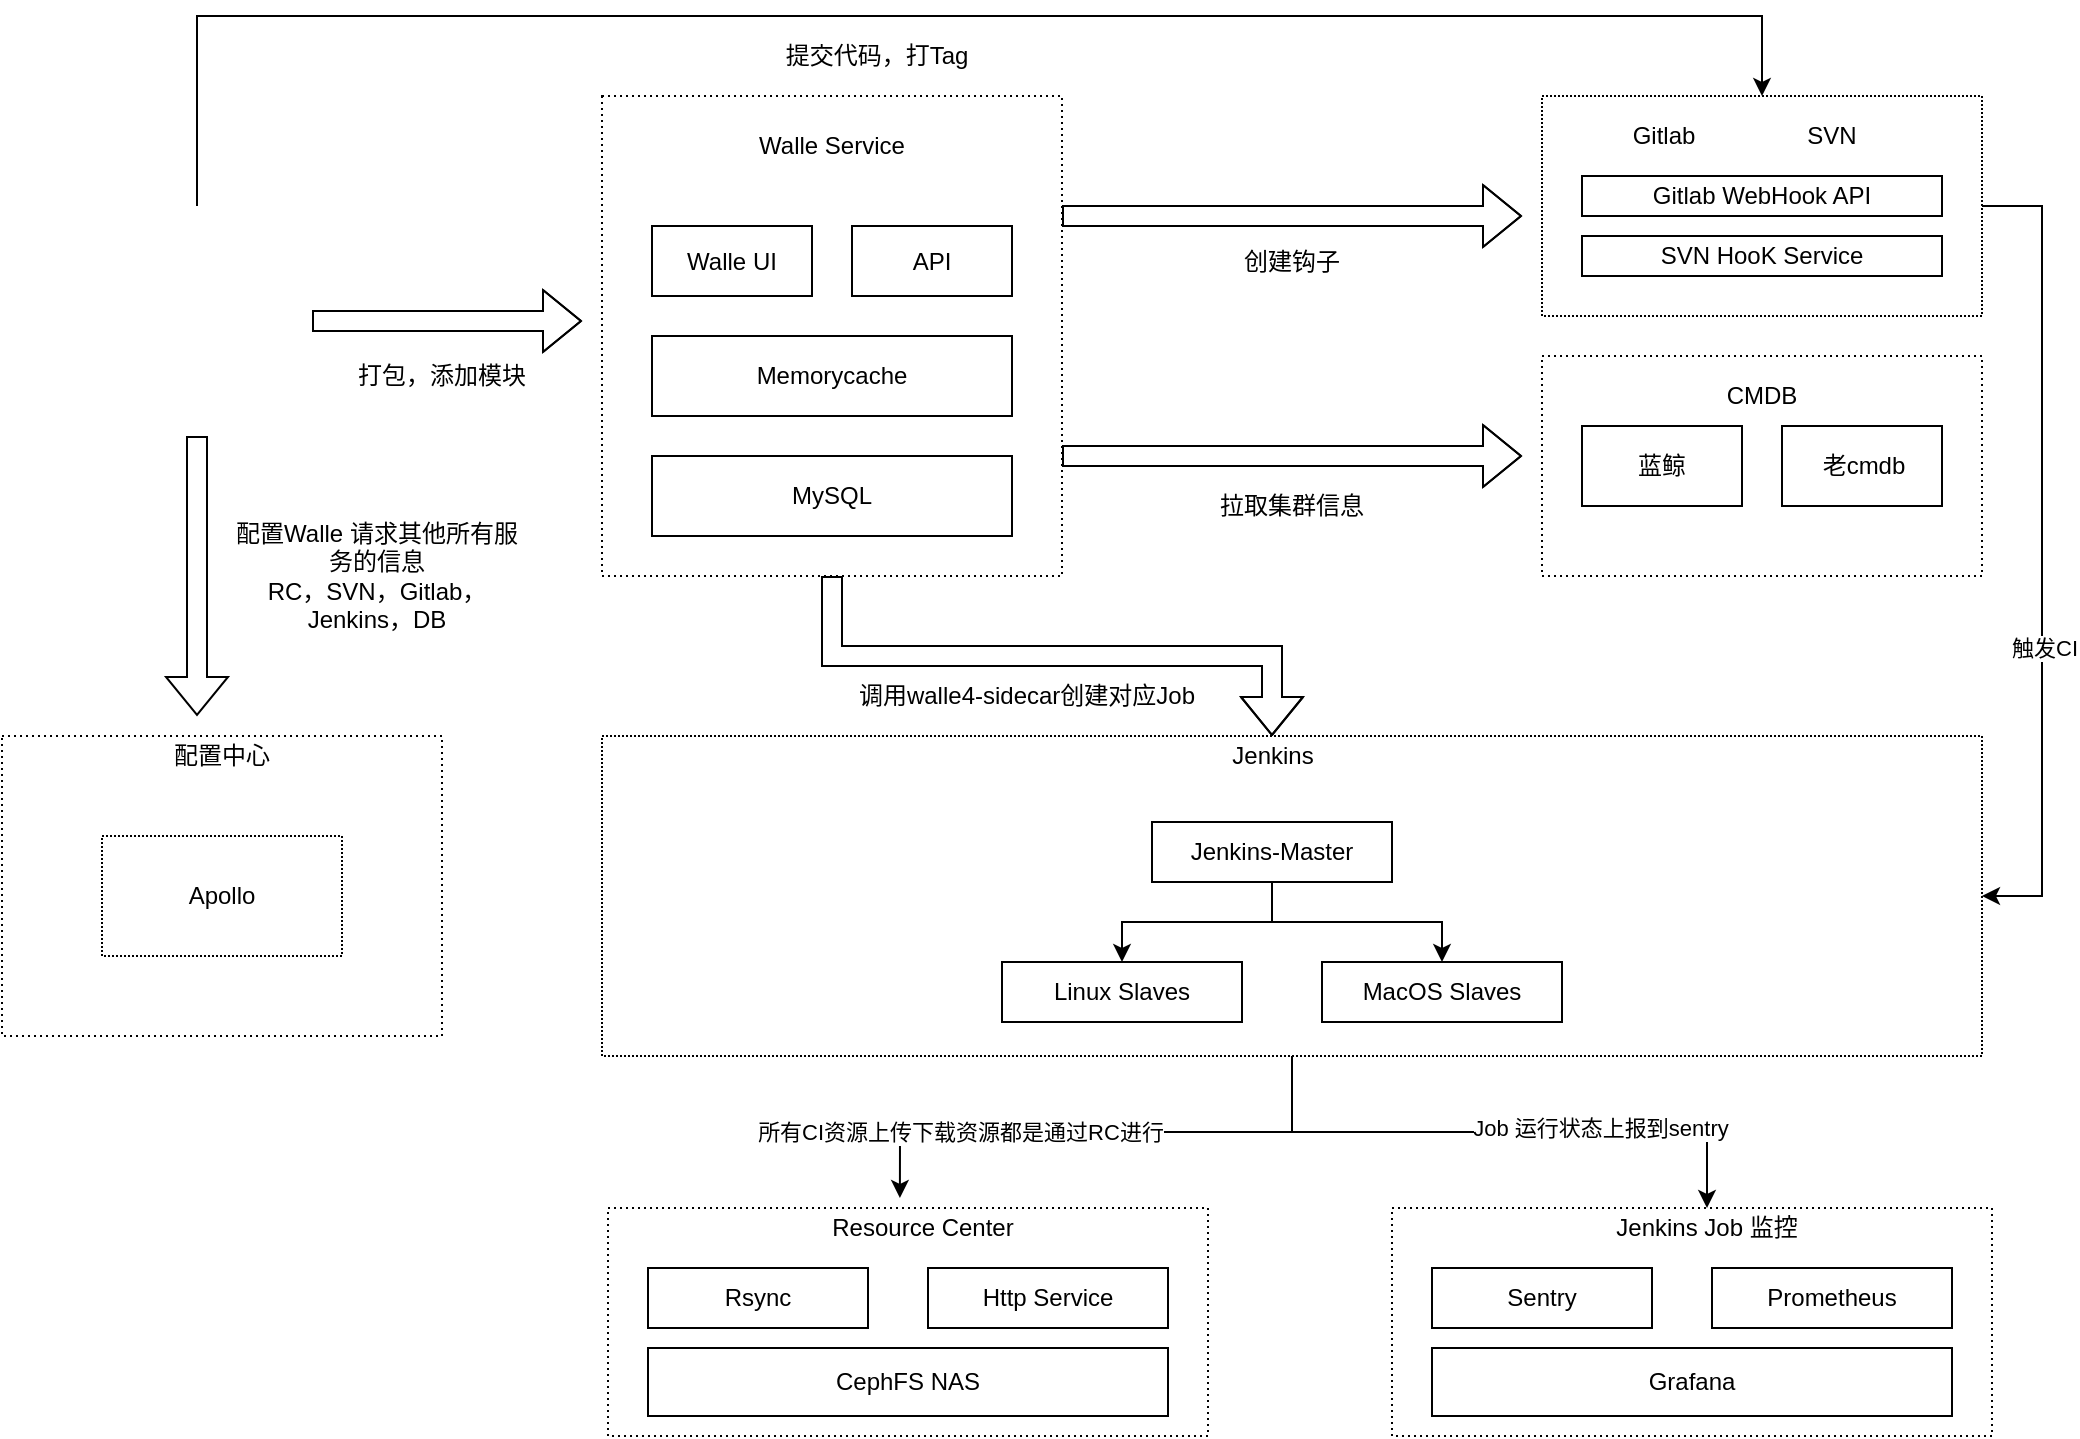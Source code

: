 <mxfile version="15.0.5" type="github">
  <diagram id="AXgErbdqmW1uvMMUfdcA" name="Page-1">
    <mxGraphModel dx="2465" dy="742" grid="1" gridSize="10" guides="1" tooltips="1" connect="1" arrows="1" fold="1" page="1" pageScale="1" pageWidth="827" pageHeight="1169" math="0" shadow="0">
      <root>
        <mxCell id="0" />
        <mxCell id="1" parent="0" />
        <mxCell id="Sv1BnkRDJ85HCmsinTIL-1" value="" style="rounded=0;whiteSpace=wrap;html=1;dashed=1;dashPattern=1 2;" vertex="1" parent="1">
          <mxGeometry x="130" y="220" width="220" height="110" as="geometry" />
        </mxCell>
        <mxCell id="Sv1BnkRDJ85HCmsinTIL-2" value="" style="rounded=0;whiteSpace=wrap;html=1;" vertex="1" parent="1">
          <mxGeometry x="150" y="255" width="80" height="40" as="geometry" />
        </mxCell>
        <mxCell id="Sv1BnkRDJ85HCmsinTIL-3" value="" style="rounded=0;whiteSpace=wrap;html=1;" vertex="1" parent="1">
          <mxGeometry x="250" y="255" width="80" height="40" as="geometry" />
        </mxCell>
        <mxCell id="Sv1BnkRDJ85HCmsinTIL-4" value="CMDB" style="text;html=1;strokeColor=none;fillColor=none;align=center;verticalAlign=middle;whiteSpace=wrap;rounded=0;" vertex="1" parent="1">
          <mxGeometry x="205" y="230" width="70" height="20" as="geometry" />
        </mxCell>
        <mxCell id="Sv1BnkRDJ85HCmsinTIL-5" value="蓝鲸" style="text;html=1;strokeColor=none;fillColor=none;align=center;verticalAlign=middle;whiteSpace=wrap;rounded=0;" vertex="1" parent="1">
          <mxGeometry x="170" y="265" width="40" height="20" as="geometry" />
        </mxCell>
        <mxCell id="Sv1BnkRDJ85HCmsinTIL-6" value="老cmdb" style="text;html=1;strokeColor=none;fillColor=none;align=center;verticalAlign=middle;whiteSpace=wrap;rounded=0;" vertex="1" parent="1">
          <mxGeometry x="266" y="265" width="50" height="20" as="geometry" />
        </mxCell>
        <mxCell id="Sv1BnkRDJ85HCmsinTIL-100" style="edgeStyle=orthogonalEdgeStyle;shape=flexArrow;rounded=0;orthogonalLoop=1;jettySize=auto;html=1;exitX=0.5;exitY=1;exitDx=0;exitDy=0;entryX=0.5;entryY=0;entryDx=0;entryDy=0;" edge="1" parent="1" source="Sv1BnkRDJ85HCmsinTIL-8" target="Sv1BnkRDJ85HCmsinTIL-25">
          <mxGeometry relative="1" as="geometry" />
        </mxCell>
        <mxCell id="Sv1BnkRDJ85HCmsinTIL-106" style="edgeStyle=orthogonalEdgeStyle;shape=flexArrow;rounded=0;orthogonalLoop=1;jettySize=auto;html=1;exitX=1;exitY=0.25;exitDx=0;exitDy=0;" edge="1" parent="1" source="Sv1BnkRDJ85HCmsinTIL-8">
          <mxGeometry relative="1" as="geometry">
            <mxPoint x="120" y="150" as="targetPoint" />
          </mxGeometry>
        </mxCell>
        <mxCell id="Sv1BnkRDJ85HCmsinTIL-107" style="edgeStyle=orthogonalEdgeStyle;shape=flexArrow;rounded=0;orthogonalLoop=1;jettySize=auto;html=1;exitX=1;exitY=0.75;exitDx=0;exitDy=0;" edge="1" parent="1" source="Sv1BnkRDJ85HCmsinTIL-8">
          <mxGeometry relative="1" as="geometry">
            <mxPoint x="120" y="270" as="targetPoint" />
          </mxGeometry>
        </mxCell>
        <mxCell id="Sv1BnkRDJ85HCmsinTIL-8" value="" style="rounded=0;whiteSpace=wrap;html=1;dashed=1;dashPattern=1 2;" vertex="1" parent="1">
          <mxGeometry x="-340" y="90" width="230" height="240" as="geometry" />
        </mxCell>
        <mxCell id="Sv1BnkRDJ85HCmsinTIL-11" value="Walle Service" style="text;html=1;strokeColor=none;fillColor=none;align=center;verticalAlign=middle;whiteSpace=wrap;rounded=0;" vertex="1" parent="1">
          <mxGeometry x="-280" y="100" width="110" height="30" as="geometry" />
        </mxCell>
        <mxCell id="Sv1BnkRDJ85HCmsinTIL-16" value="Walle UI" style="rounded=0;whiteSpace=wrap;html=1;" vertex="1" parent="1">
          <mxGeometry x="-315" y="155" width="80" height="35" as="geometry" />
        </mxCell>
        <mxCell id="Sv1BnkRDJ85HCmsinTIL-17" value="MySQL" style="rounded=0;whiteSpace=wrap;html=1;" vertex="1" parent="1">
          <mxGeometry x="-315" y="270" width="180" height="40" as="geometry" />
        </mxCell>
        <mxCell id="Sv1BnkRDJ85HCmsinTIL-18" value="Memorycache" style="rounded=0;whiteSpace=wrap;html=1;" vertex="1" parent="1">
          <mxGeometry x="-315" y="210" width="180" height="40" as="geometry" />
        </mxCell>
        <mxCell id="Sv1BnkRDJ85HCmsinTIL-120" style="edgeStyle=orthogonalEdgeStyle;rounded=0;orthogonalLoop=1;jettySize=auto;html=1;exitX=1;exitY=0.5;exitDx=0;exitDy=0;entryX=1;entryY=0.5;entryDx=0;entryDy=0;" edge="1" parent="1" source="Sv1BnkRDJ85HCmsinTIL-20" target="Sv1BnkRDJ85HCmsinTIL-24">
          <mxGeometry relative="1" as="geometry">
            <Array as="points">
              <mxPoint x="380" y="145" />
              <mxPoint x="380" y="490" />
            </Array>
          </mxGeometry>
        </mxCell>
        <mxCell id="Sv1BnkRDJ85HCmsinTIL-121" value="触发CI" style="edgeLabel;html=1;align=center;verticalAlign=middle;resizable=0;points=[];" vertex="1" connectable="0" parent="Sv1BnkRDJ85HCmsinTIL-120">
          <mxGeometry x="0.239" y="1" relative="1" as="geometry">
            <mxPoint as="offset" />
          </mxGeometry>
        </mxCell>
        <mxCell id="Sv1BnkRDJ85HCmsinTIL-20" value="" style="rounded=0;whiteSpace=wrap;html=1;dashed=1;dashPattern=1 1;" vertex="1" parent="1">
          <mxGeometry x="130" y="90" width="220" height="110" as="geometry" />
        </mxCell>
        <mxCell id="Sv1BnkRDJ85HCmsinTIL-22" value="Gitlab" style="text;html=1;strokeColor=none;fillColor=none;align=center;verticalAlign=middle;whiteSpace=wrap;rounded=0;" vertex="1" parent="1">
          <mxGeometry x="171" y="100" width="40" height="20" as="geometry" />
        </mxCell>
        <mxCell id="Sv1BnkRDJ85HCmsinTIL-122" style="edgeStyle=orthogonalEdgeStyle;rounded=0;orthogonalLoop=1;jettySize=auto;html=1;exitX=0.5;exitY=1;exitDx=0;exitDy=0;entryX=0.39;entryY=-0.15;entryDx=0;entryDy=0;entryPerimeter=0;" edge="1" parent="1">
          <mxGeometry relative="1" as="geometry">
            <mxPoint x="5" y="568" as="sourcePoint" />
            <mxPoint x="-191.05" y="641" as="targetPoint" />
            <Array as="points">
              <mxPoint x="5" y="608" />
              <mxPoint x="-191" y="608" />
            </Array>
          </mxGeometry>
        </mxCell>
        <mxCell id="Sv1BnkRDJ85HCmsinTIL-126" value="所有CI资源上传下载资源都是通过RC进行" style="edgeLabel;html=1;align=center;verticalAlign=middle;resizable=0;points=[];" vertex="1" connectable="0" parent="Sv1BnkRDJ85HCmsinTIL-122">
          <mxGeometry x="0.532" relative="1" as="geometry">
            <mxPoint as="offset" />
          </mxGeometry>
        </mxCell>
        <mxCell id="Sv1BnkRDJ85HCmsinTIL-123" style="edgeStyle=orthogonalEdgeStyle;rounded=0;orthogonalLoop=1;jettySize=auto;html=1;exitX=0.5;exitY=1;exitDx=0;exitDy=0;entryX=0.5;entryY=0;entryDx=0;entryDy=0;" edge="1" parent="1" source="Sv1BnkRDJ85HCmsinTIL-24" target="Sv1BnkRDJ85HCmsinTIL-132">
          <mxGeometry relative="1" as="geometry">
            <mxPoint x="245" y="650" as="targetPoint" />
          </mxGeometry>
        </mxCell>
        <mxCell id="Sv1BnkRDJ85HCmsinTIL-125" value="Job 运行状态上报到sentry" style="edgeLabel;html=1;align=center;verticalAlign=middle;resizable=0;points=[];" vertex="1" connectable="0" parent="Sv1BnkRDJ85HCmsinTIL-123">
          <mxGeometry x="0.356" y="2" relative="1" as="geometry">
            <mxPoint as="offset" />
          </mxGeometry>
        </mxCell>
        <mxCell id="Sv1BnkRDJ85HCmsinTIL-24" value="" style="rounded=0;whiteSpace=wrap;html=1;dashed=1;dashPattern=1 1;" vertex="1" parent="1">
          <mxGeometry x="-340" y="410" width="690" height="160" as="geometry" />
        </mxCell>
        <mxCell id="Sv1BnkRDJ85HCmsinTIL-25" value="Jenkins" style="text;html=1;strokeColor=none;fillColor=none;align=center;verticalAlign=middle;whiteSpace=wrap;rounded=0;" vertex="1" parent="1">
          <mxGeometry x="-32.5" y="410" width="55" height="20" as="geometry" />
        </mxCell>
        <mxCell id="Sv1BnkRDJ85HCmsinTIL-35" style="edgeStyle=orthogonalEdgeStyle;rounded=0;orthogonalLoop=1;jettySize=auto;html=1;exitX=0.5;exitY=1;exitDx=0;exitDy=0;entryX=0.5;entryY=0;entryDx=0;entryDy=0;" edge="1" parent="1" source="Sv1BnkRDJ85HCmsinTIL-28" target="Sv1BnkRDJ85HCmsinTIL-30">
          <mxGeometry relative="1" as="geometry">
            <mxPoint x="12.52" y="523" as="targetPoint" />
            <Array as="points">
              <mxPoint x="-5" y="503" />
              <mxPoint x="-80" y="503" />
            </Array>
          </mxGeometry>
        </mxCell>
        <mxCell id="Sv1BnkRDJ85HCmsinTIL-37" style="edgeStyle=orthogonalEdgeStyle;rounded=0;orthogonalLoop=1;jettySize=auto;html=1;exitX=0.5;exitY=1;exitDx=0;exitDy=0;entryX=0.5;entryY=0;entryDx=0;entryDy=0;" edge="1" parent="1" source="Sv1BnkRDJ85HCmsinTIL-28" target="Sv1BnkRDJ85HCmsinTIL-31">
          <mxGeometry relative="1" as="geometry" />
        </mxCell>
        <mxCell id="Sv1BnkRDJ85HCmsinTIL-28" value="Jenkins-Master" style="rounded=0;whiteSpace=wrap;html=1;" vertex="1" parent="1">
          <mxGeometry x="-65" y="453" width="120" height="30" as="geometry" />
        </mxCell>
        <mxCell id="Sv1BnkRDJ85HCmsinTIL-30" value="Linux Slaves" style="rounded=0;whiteSpace=wrap;html=1;" vertex="1" parent="1">
          <mxGeometry x="-140" y="523" width="120" height="30" as="geometry" />
        </mxCell>
        <mxCell id="Sv1BnkRDJ85HCmsinTIL-31" value="MacOS Slaves" style="rounded=0;whiteSpace=wrap;html=1;" vertex="1" parent="1">
          <mxGeometry x="20" y="523" width="120" height="30" as="geometry" />
        </mxCell>
        <mxCell id="Sv1BnkRDJ85HCmsinTIL-50" value="SVN" style="text;html=1;strokeColor=none;fillColor=none;align=center;verticalAlign=middle;whiteSpace=wrap;rounded=0;" vertex="1" parent="1">
          <mxGeometry x="255" y="100" width="40" height="20" as="geometry" />
        </mxCell>
        <mxCell id="Sv1BnkRDJ85HCmsinTIL-51" value="SVN HooK Service" style="rounded=0;whiteSpace=wrap;html=1;" vertex="1" parent="1">
          <mxGeometry x="150" y="160" width="180" height="20" as="geometry" />
        </mxCell>
        <mxCell id="Sv1BnkRDJ85HCmsinTIL-52" value="Gitlab WebHook API" style="rounded=0;whiteSpace=wrap;html=1;" vertex="1" parent="1">
          <mxGeometry x="150" y="130" width="180" height="20" as="geometry" />
        </mxCell>
        <mxCell id="Sv1BnkRDJ85HCmsinTIL-53" value="" style="rounded=0;whiteSpace=wrap;html=1;dashed=1;dashPattern=1 2;" vertex="1" parent="1">
          <mxGeometry x="-640" y="410" width="220" height="150" as="geometry" />
        </mxCell>
        <mxCell id="Sv1BnkRDJ85HCmsinTIL-56" value="配置中心" style="text;html=1;strokeColor=none;fillColor=none;align=center;verticalAlign=middle;whiteSpace=wrap;rounded=0;" vertex="1" parent="1">
          <mxGeometry x="-565" y="410" width="70" height="20" as="geometry" />
        </mxCell>
        <mxCell id="Sv1BnkRDJ85HCmsinTIL-59" value="" style="rounded=0;whiteSpace=wrap;html=1;dashed=1;dashPattern=1 2;" vertex="1" parent="1">
          <mxGeometry x="-337" y="646" width="300" height="114" as="geometry" />
        </mxCell>
        <mxCell id="Sv1BnkRDJ85HCmsinTIL-60" value="Resource Center" style="text;html=1;strokeColor=none;fillColor=none;align=center;verticalAlign=middle;whiteSpace=wrap;rounded=0;" vertex="1" parent="1">
          <mxGeometry x="-232" y="646" width="105" height="20" as="geometry" />
        </mxCell>
        <mxCell id="Sv1BnkRDJ85HCmsinTIL-62" value="CephFS NAS" style="rounded=0;whiteSpace=wrap;html=1;" vertex="1" parent="1">
          <mxGeometry x="-317" y="716" width="260" height="34" as="geometry" />
        </mxCell>
        <mxCell id="Sv1BnkRDJ85HCmsinTIL-71" value="Rsync" style="rounded=0;whiteSpace=wrap;html=1;" vertex="1" parent="1">
          <mxGeometry x="-317" y="676" width="110" height="30" as="geometry" />
        </mxCell>
        <mxCell id="Sv1BnkRDJ85HCmsinTIL-72" value="Http Service" style="rounded=0;whiteSpace=wrap;html=1;" vertex="1" parent="1">
          <mxGeometry x="-177" y="676" width="120" height="30" as="geometry" />
        </mxCell>
        <mxCell id="Sv1BnkRDJ85HCmsinTIL-81" value="Apollo" style="rounded=0;whiteSpace=wrap;html=1;dashed=1;dashPattern=1 1;" vertex="1" parent="1">
          <mxGeometry x="-590" y="460" width="120" height="60" as="geometry" />
        </mxCell>
        <mxCell id="Sv1BnkRDJ85HCmsinTIL-84" value="API" style="rounded=0;whiteSpace=wrap;html=1;" vertex="1" parent="1">
          <mxGeometry x="-215" y="155" width="80" height="35" as="geometry" />
        </mxCell>
        <mxCell id="Sv1BnkRDJ85HCmsinTIL-96" style="edgeStyle=orthogonalEdgeStyle;shape=flexArrow;curved=1;rounded=0;orthogonalLoop=1;jettySize=auto;html=1;" edge="1" parent="1" source="Sv1BnkRDJ85HCmsinTIL-93">
          <mxGeometry relative="1" as="geometry">
            <mxPoint x="-350" y="202.5" as="targetPoint" />
            <Array as="points">
              <mxPoint x="-430" y="203" />
              <mxPoint x="-430" y="203" />
            </Array>
          </mxGeometry>
        </mxCell>
        <mxCell id="Sv1BnkRDJ85HCmsinTIL-119" style="edgeStyle=orthogonalEdgeStyle;rounded=0;orthogonalLoop=1;jettySize=auto;html=1;exitX=0.5;exitY=0;exitDx=0;exitDy=0;entryX=0.5;entryY=0;entryDx=0;entryDy=0;" edge="1" parent="1" source="Sv1BnkRDJ85HCmsinTIL-93" target="Sv1BnkRDJ85HCmsinTIL-20">
          <mxGeometry relative="1" as="geometry">
            <Array as="points">
              <mxPoint x="-542" y="50" />
              <mxPoint x="240" y="50" />
            </Array>
          </mxGeometry>
        </mxCell>
        <mxCell id="Sv1BnkRDJ85HCmsinTIL-136" style="edgeStyle=none;shape=flexArrow;rounded=0;orthogonalLoop=1;jettySize=auto;html=1;" edge="1" parent="1" source="Sv1BnkRDJ85HCmsinTIL-93">
          <mxGeometry relative="1" as="geometry">
            <mxPoint x="-542.5" y="400" as="targetPoint" />
          </mxGeometry>
        </mxCell>
        <mxCell id="Sv1BnkRDJ85HCmsinTIL-93" value="" style="shape=image;html=1;verticalAlign=top;verticalLabelPosition=bottom;labelBackgroundColor=#ffffff;imageAspect=0;aspect=fixed;image=https://cdn4.iconfinder.com/data/icons/mayssam/512/user-128.png;dashed=1;dashPattern=1 1;" vertex="1" parent="1">
          <mxGeometry x="-600" y="145" width="115" height="115" as="geometry" />
        </mxCell>
        <mxCell id="Sv1BnkRDJ85HCmsinTIL-98" value="打包，添加模块" style="text;html=1;strokeColor=none;fillColor=none;align=center;verticalAlign=middle;whiteSpace=wrap;rounded=0;dashed=1;dashPattern=1 1;" vertex="1" parent="1">
          <mxGeometry x="-470" y="220" width="100" height="20" as="geometry" />
        </mxCell>
        <mxCell id="Sv1BnkRDJ85HCmsinTIL-102" value="提交代码，打Tag" style="text;html=1;strokeColor=none;fillColor=none;align=center;verticalAlign=middle;whiteSpace=wrap;rounded=0;dashed=1;dashPattern=1 1;" vertex="1" parent="1">
          <mxGeometry x="-265" y="60" width="125" height="20" as="geometry" />
        </mxCell>
        <mxCell id="Sv1BnkRDJ85HCmsinTIL-105" value="调用walle4-sidecar创建对应Job" style="text;html=1;strokeColor=none;fillColor=none;align=center;verticalAlign=middle;whiteSpace=wrap;rounded=0;dashed=1;dashPattern=1 1;" vertex="1" parent="1">
          <mxGeometry x="-215" y="380" width="175" height="20" as="geometry" />
        </mxCell>
        <mxCell id="Sv1BnkRDJ85HCmsinTIL-108" value="创建钩子" style="text;html=1;strokeColor=none;fillColor=none;align=center;verticalAlign=middle;whiteSpace=wrap;rounded=0;dashed=1;dashPattern=1 1;" vertex="1" parent="1">
          <mxGeometry x="-50" y="162.5" width="110" height="20" as="geometry" />
        </mxCell>
        <mxCell id="Sv1BnkRDJ85HCmsinTIL-109" value="拉取集群信息" style="text;html=1;strokeColor=none;fillColor=none;align=center;verticalAlign=middle;whiteSpace=wrap;rounded=0;dashed=1;dashPattern=1 1;" vertex="1" parent="1">
          <mxGeometry x="-40" y="285" width="90" height="20" as="geometry" />
        </mxCell>
        <mxCell id="Sv1BnkRDJ85HCmsinTIL-131" value="" style="rounded=0;whiteSpace=wrap;html=1;dashed=1;dashPattern=1 2;" vertex="1" parent="1">
          <mxGeometry x="55" y="646" width="300" height="114" as="geometry" />
        </mxCell>
        <mxCell id="Sv1BnkRDJ85HCmsinTIL-132" value="Jenkins Job 监控" style="text;html=1;strokeColor=none;fillColor=none;align=center;verticalAlign=middle;whiteSpace=wrap;rounded=0;" vertex="1" parent="1">
          <mxGeometry x="160" y="646" width="105" height="20" as="geometry" />
        </mxCell>
        <mxCell id="Sv1BnkRDJ85HCmsinTIL-133" value="Grafana" style="rounded=0;whiteSpace=wrap;html=1;" vertex="1" parent="1">
          <mxGeometry x="75" y="716" width="260" height="34" as="geometry" />
        </mxCell>
        <mxCell id="Sv1BnkRDJ85HCmsinTIL-134" value="Sentry" style="rounded=0;whiteSpace=wrap;html=1;" vertex="1" parent="1">
          <mxGeometry x="75" y="676" width="110" height="30" as="geometry" />
        </mxCell>
        <mxCell id="Sv1BnkRDJ85HCmsinTIL-135" value="Prometheus" style="rounded=0;whiteSpace=wrap;html=1;" vertex="1" parent="1">
          <mxGeometry x="215" y="676" width="120" height="30" as="geometry" />
        </mxCell>
        <mxCell id="Sv1BnkRDJ85HCmsinTIL-138" value="配置Walle 请求其他所有服务的信息&lt;br&gt;RC，SVN，Gitlab，Jenkins，DB" style="text;html=1;strokeColor=none;fillColor=none;align=center;verticalAlign=middle;whiteSpace=wrap;rounded=0;dashed=1;dashPattern=1 1;" vertex="1" parent="1">
          <mxGeometry x="-525" y="290" width="145" height="80" as="geometry" />
        </mxCell>
      </root>
    </mxGraphModel>
  </diagram>
</mxfile>

